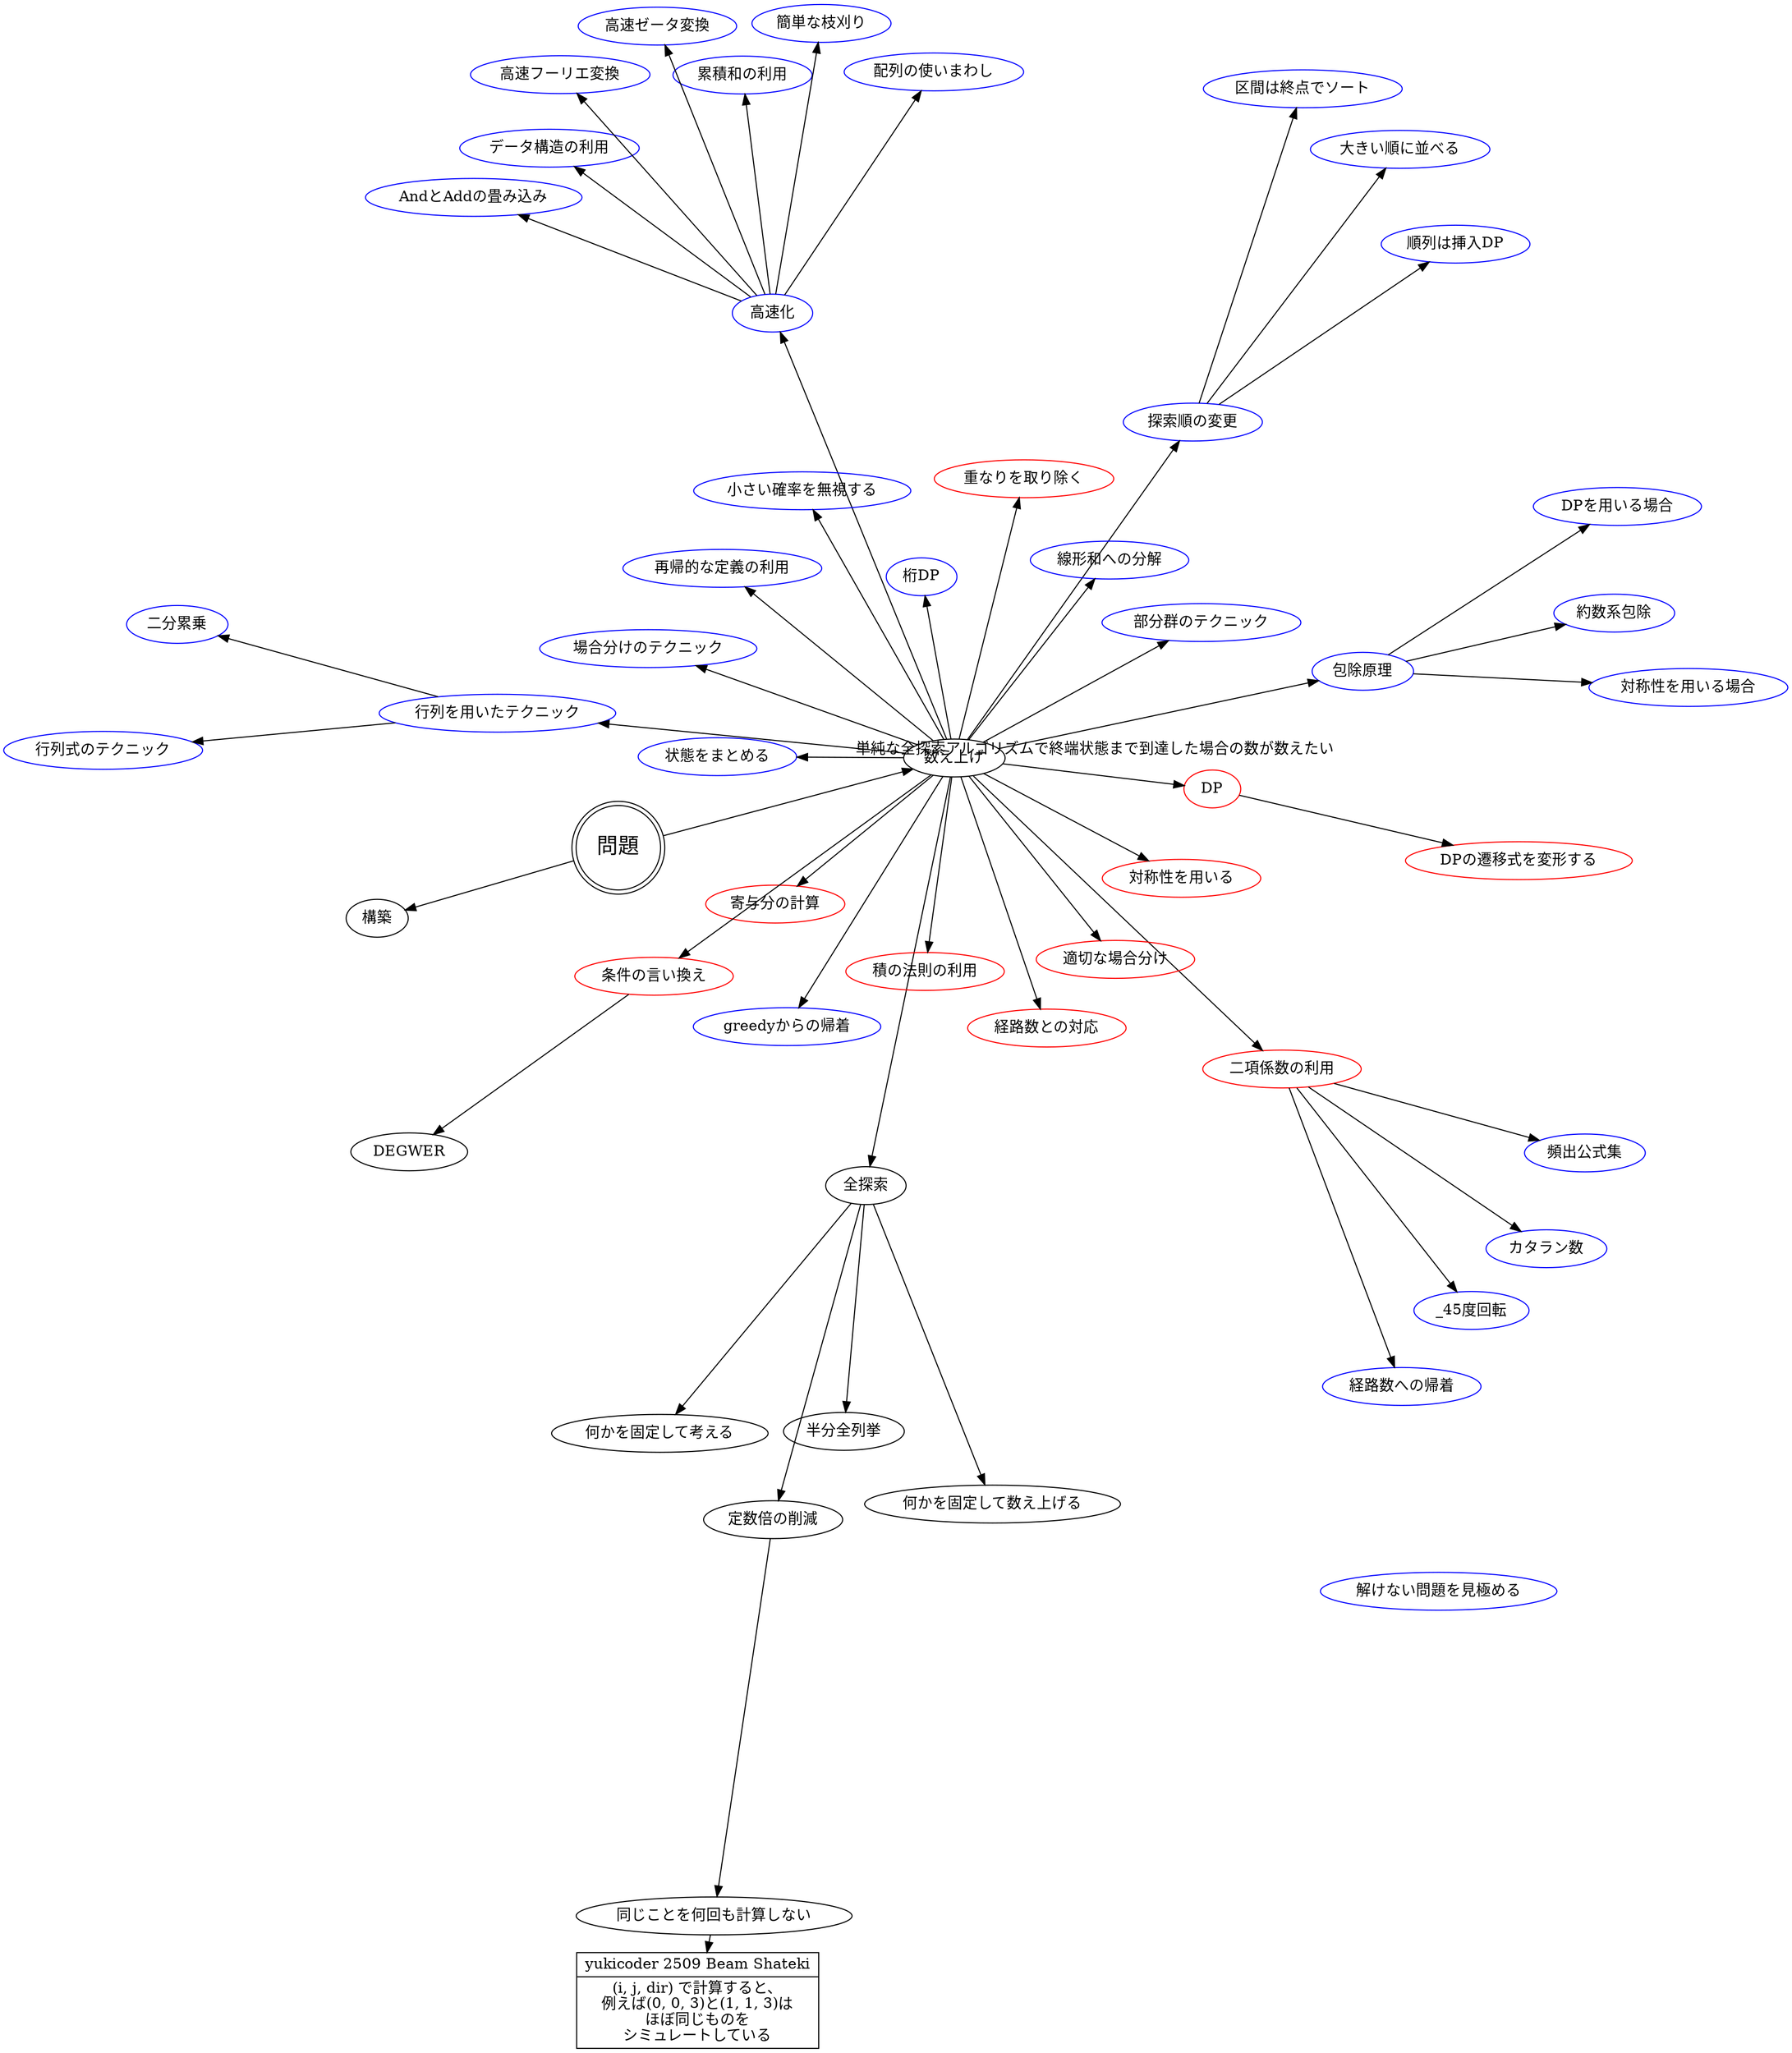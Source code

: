 // https://qiita.com/rubytomato@github/items/51779135bc4b77c8c20d#%E3%82%B0%E3%83%A9%E3%83%95%E3%81%AE%E5%AE%9A%E7%BE%A9
// https://graphviz.org/doc/info/shapes.html

// https://github.com/hamko/procon/blob/master/typical.dot

// cluster から始まる subgraph はハイライトができる

// 新しく追加するノードに関しては問題も添えること

// 問題は record
// で囲む

// red : kazoeage40 で見たけど細分化も例示もできていない
// blue : degwer で見たけど細分化も例示もできていない

digraph G {
    graph [
        layout = fdp;
    ];

    問題 [shape = doublecircle, fontsize = 20];

    問題 -> 数え上げ;
    問題 -> 構築;

    //数え上げ 
    数え上げ -> 全探索;

    全探索;
    全探索 -> 何かを固定して考える;
    全探索 -> 何かを固定して数え上げる;
    全探索 -> 半分全列挙;
    全探索 -> 定数倍の削減;
        定数倍の削減 -> 同じことを何回も計算しない;
            y2509[shape = "record", label = "{yukicoder 2509 Beam Shateki|(i, j, dir) で計算すると、\n例えば(0, 0, 3)と(1, 1, 3)は\nほぼ同じものを\nシミュレートしている}"];
            同じことを何回も計算しない -> y2509;
    
    積の法則の利用[color = red];
    二項係数の利用[color = red];
    経路数との対応[color = red];
    
    DP[color = red];

    寄与分の計算[color = red];

    重なりを取り除く[color = red];
    適切な場合分け[color = red];
    条件の言い換え[color = red];
    対称性を用いる[color = red];

    DPの遷移式を変形する[color = red];

    数え上げ -> 積の法則の利用;
    数え上げ -> 二項係数の利用;
    数え上げ -> 経路数との対応;
    数え上げ -> DP;
    数え上げ -> 寄与分の計算;
    数え上げ -> 重なりを取り除く;
    数え上げ -> 適切な場合分け;
    数え上げ -> 条件の言い換え;
    数え上げ -> 対称性を用いる;
    DP -> DPの遷移式を変形する;

    状態をまとめる[color = blue];
    
    数え上げ -> 状態をまとめる [label="単純な全探索アルゴリズムで終端状態まで到達した場合の数が数えたい"];

    探索順の変更[color = blue];
        大きい順に並べる[color = blue];
        順列は挿入DP[color = blue];
        区間は終点でソート[color = blue];

    数え上げ -> 探索順の変更;
        探索順の変更 -> 大きい順に並べる;
        探索順の変更 -> 順列は挿入DP;
        探索順の変更 -> 区間は終点でソート;
    
    条件の言い換え -> DEGWER;
    
    greedyからの帰着[color = blue];

    数え上げ -> greedyからの帰着;

    場合分けのテクニック[color = blue];

    数え上げ -> 場合分けのテクニック;

    線形和への分解[color = blue];

    数え上げ -> 線形和への分解;
    
    部分群のテクニック[color = blue];

    数え上げ -> 部分群のテクニック;

    再帰的な定義の利用[color = blue];

    数え上げ -> 再帰的な定義の利用;

    桁DP[color = blue];

    数え上げ -> 桁DP;

    高速化[color = blue];
        累積和の利用[color = blue];
        データ構造の利用[color = blue];
        配列の使いまわし[color = blue];
        高速フーリエ変換[color = blue];
        高速ゼータ変換[color = blue];
        AndとAddの畳み込み[color = blue];
        簡単な枝刈り[color = blue];

    数え上げ -> 高速化;
        高速化 -> 累積和の利用;
        高速化 -> データ構造の利用;
        高速化 -> 配列の使いまわし;
        高速化 -> 高速フーリエ変換;
        高速化 -> 高速ゼータ変換;
        高速化 -> AndとAddの畳み込み;
        高速化 -> 簡単な枝刈り;
    
    行列を用いたテクニック[color = blue];
        二分累乗[color = blue];
        行列式のテクニック[color = blue];

    数え上げ -> 行列を用いたテクニック;
        行列を用いたテクニック -> 二分累乗;
        行列を用いたテクニック -> 行列式のテクニック;

    小さい確率を無視する[color = blue];

    数え上げ -> 小さい確率を無視する;

    二項係数の利用;
        頻出公式集[color = blue];
        経路数への帰着[color = blue];
        _45度回転[color = blue];
        カタラン数[color = blue];

        二項係数の利用 -> 頻出公式集;
        二項係数の利用 -> 経路数への帰着;
        二項係数の利用 -> _45度回転;
        二項係数の利用 -> カタラン数;

    包除原理[color = blue];
        対称性を用いる場合[color = blue];
        DPを用いる場合[color = blue];
        約数系包除[color = blue];
    数え上げ -> 包除原理;
        包除原理 -> 対称性を用いる場合;
        包除原理 -> DPを用いる場合;
        包除原理 -> 約数系包除;

    解けない問題を見極める[color = blue];
}

